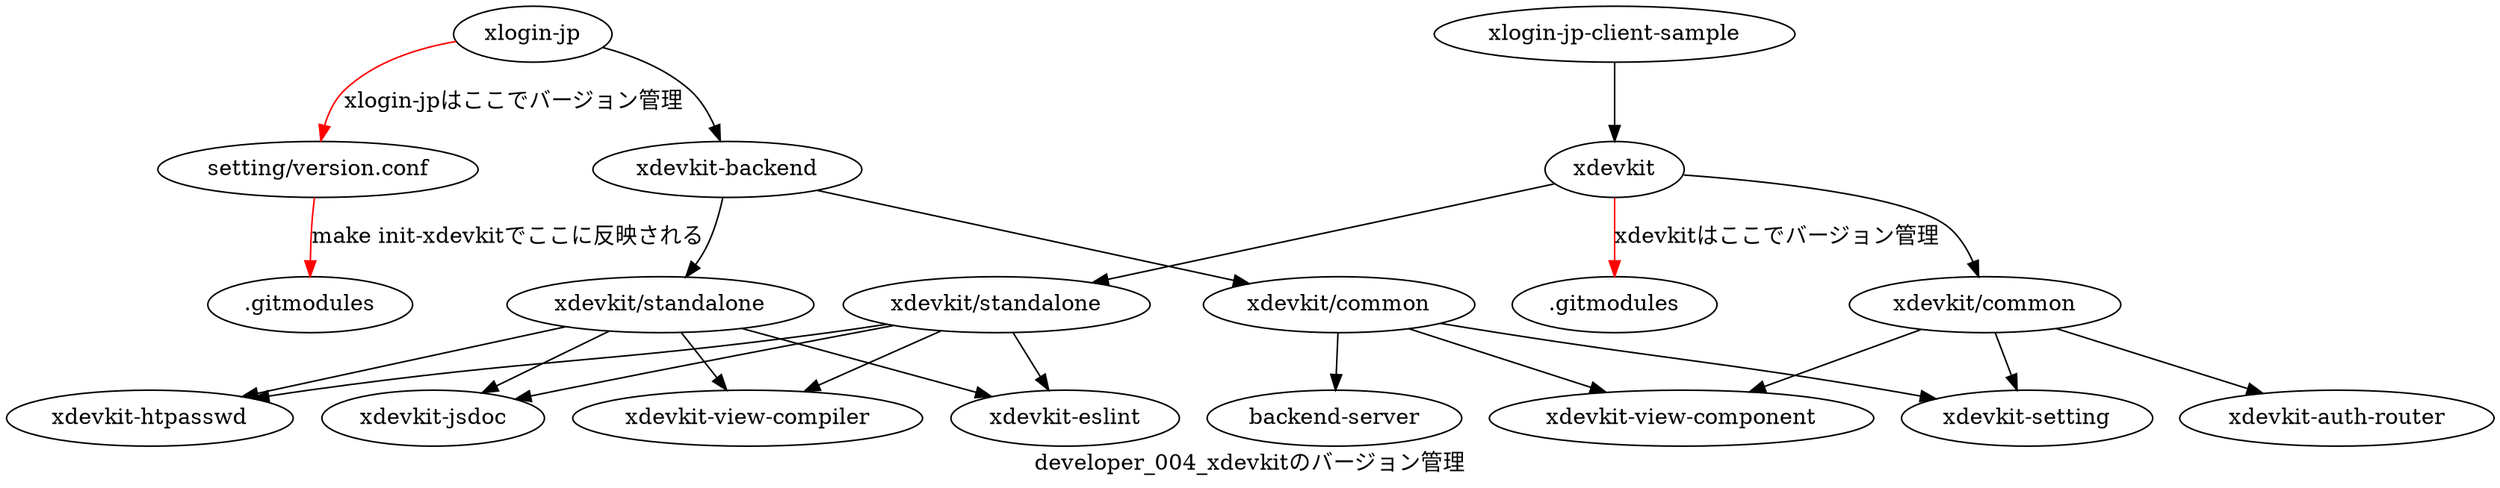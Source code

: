 digraph G {
  rankdir="TB"
  label="developer_004_xdevkitのバージョン管理"
  
  xlogin [label="xlogin-jp"]
  sample [label="xlogin-jp-client-sample"]
  
  x [label=xdevkit]
  xb [label="xdevkit-backend"]
  
  xdevkit_gitmodules [label=".gitmodules"]
  xlogin_gitmodules [label=".gitmodules"]
  xlogin_version [label="setting/version.conf"]
  c [label="xdevkit/common"]
  s [label="xdevkit/standalone"]
  xb_c [label="xdevkit/common"]
  xb_s [label="xdevkit/standalone"]

  s_compiler [label="xdevkit-view-compiler"]
  s_eslint [label="xdevkit-eslint"]
  s_htpasswd [label="xdevkit-htpasswd"]
  s_jsdoc [label="xdevkit-jsdoc"]
  c_auth_router [label="xdevkit-auth-router"]
  c_setting [label="xdevkit-setting"]
  c_component [label="xdevkit-view-component"]
  
  c_backend_server [label="backend-server"]
  

  # xdevkit
  x -> c
  x -> s
  x -> xdevkit_gitmodules [label="xdevkitはここでバージョン管理" color=red]
  
  # submodule
  s -> s_compiler
  s -> s_eslint
  s -> s_htpasswd
  s -> s_jsdoc
  
  c -> c_auth_router
  c -> c_setting
  c -> c_component
  

  # app
  sample -> x
  xlogin -> xb
  xlogin -> xlogin_version [label="xlogin-jpはここでバージョン管理" color=red]
  xlogin_version -> xlogin_gitmodules [label="make init-xdevkitでここに反映される" color=red]
  xb -> xb_c
  xb -> xb_s
  
  # xdevkit-backend
  xb_c -> c_setting
  xb_c -> c_component
  xb_c -> c_backend_server
  xb_s -> s_compiler
  xb_s -> s_eslint
  xb_s -> s_htpasswd
  xb_s -> s_jsdoc
  
}

